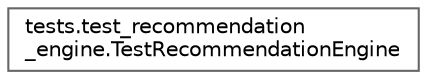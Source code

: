 digraph "Graphical Class Hierarchy"
{
 // LATEX_PDF_SIZE
  bgcolor="transparent";
  edge [fontname=Helvetica,fontsize=10,labelfontname=Helvetica,labelfontsize=10];
  node [fontname=Helvetica,fontsize=10,shape=box,height=0.2,width=0.4];
  rankdir="LR";
  Node0 [id="Node000000",label="tests.test_recommendation\l_engine.TestRecommendationEngine",height=0.2,width=0.4,color="grey40", fillcolor="white", style="filled",URL="$classtests_1_1test__recommendation__engine_1_1_test_recommendation_engine.html",tooltip=" "];
}
